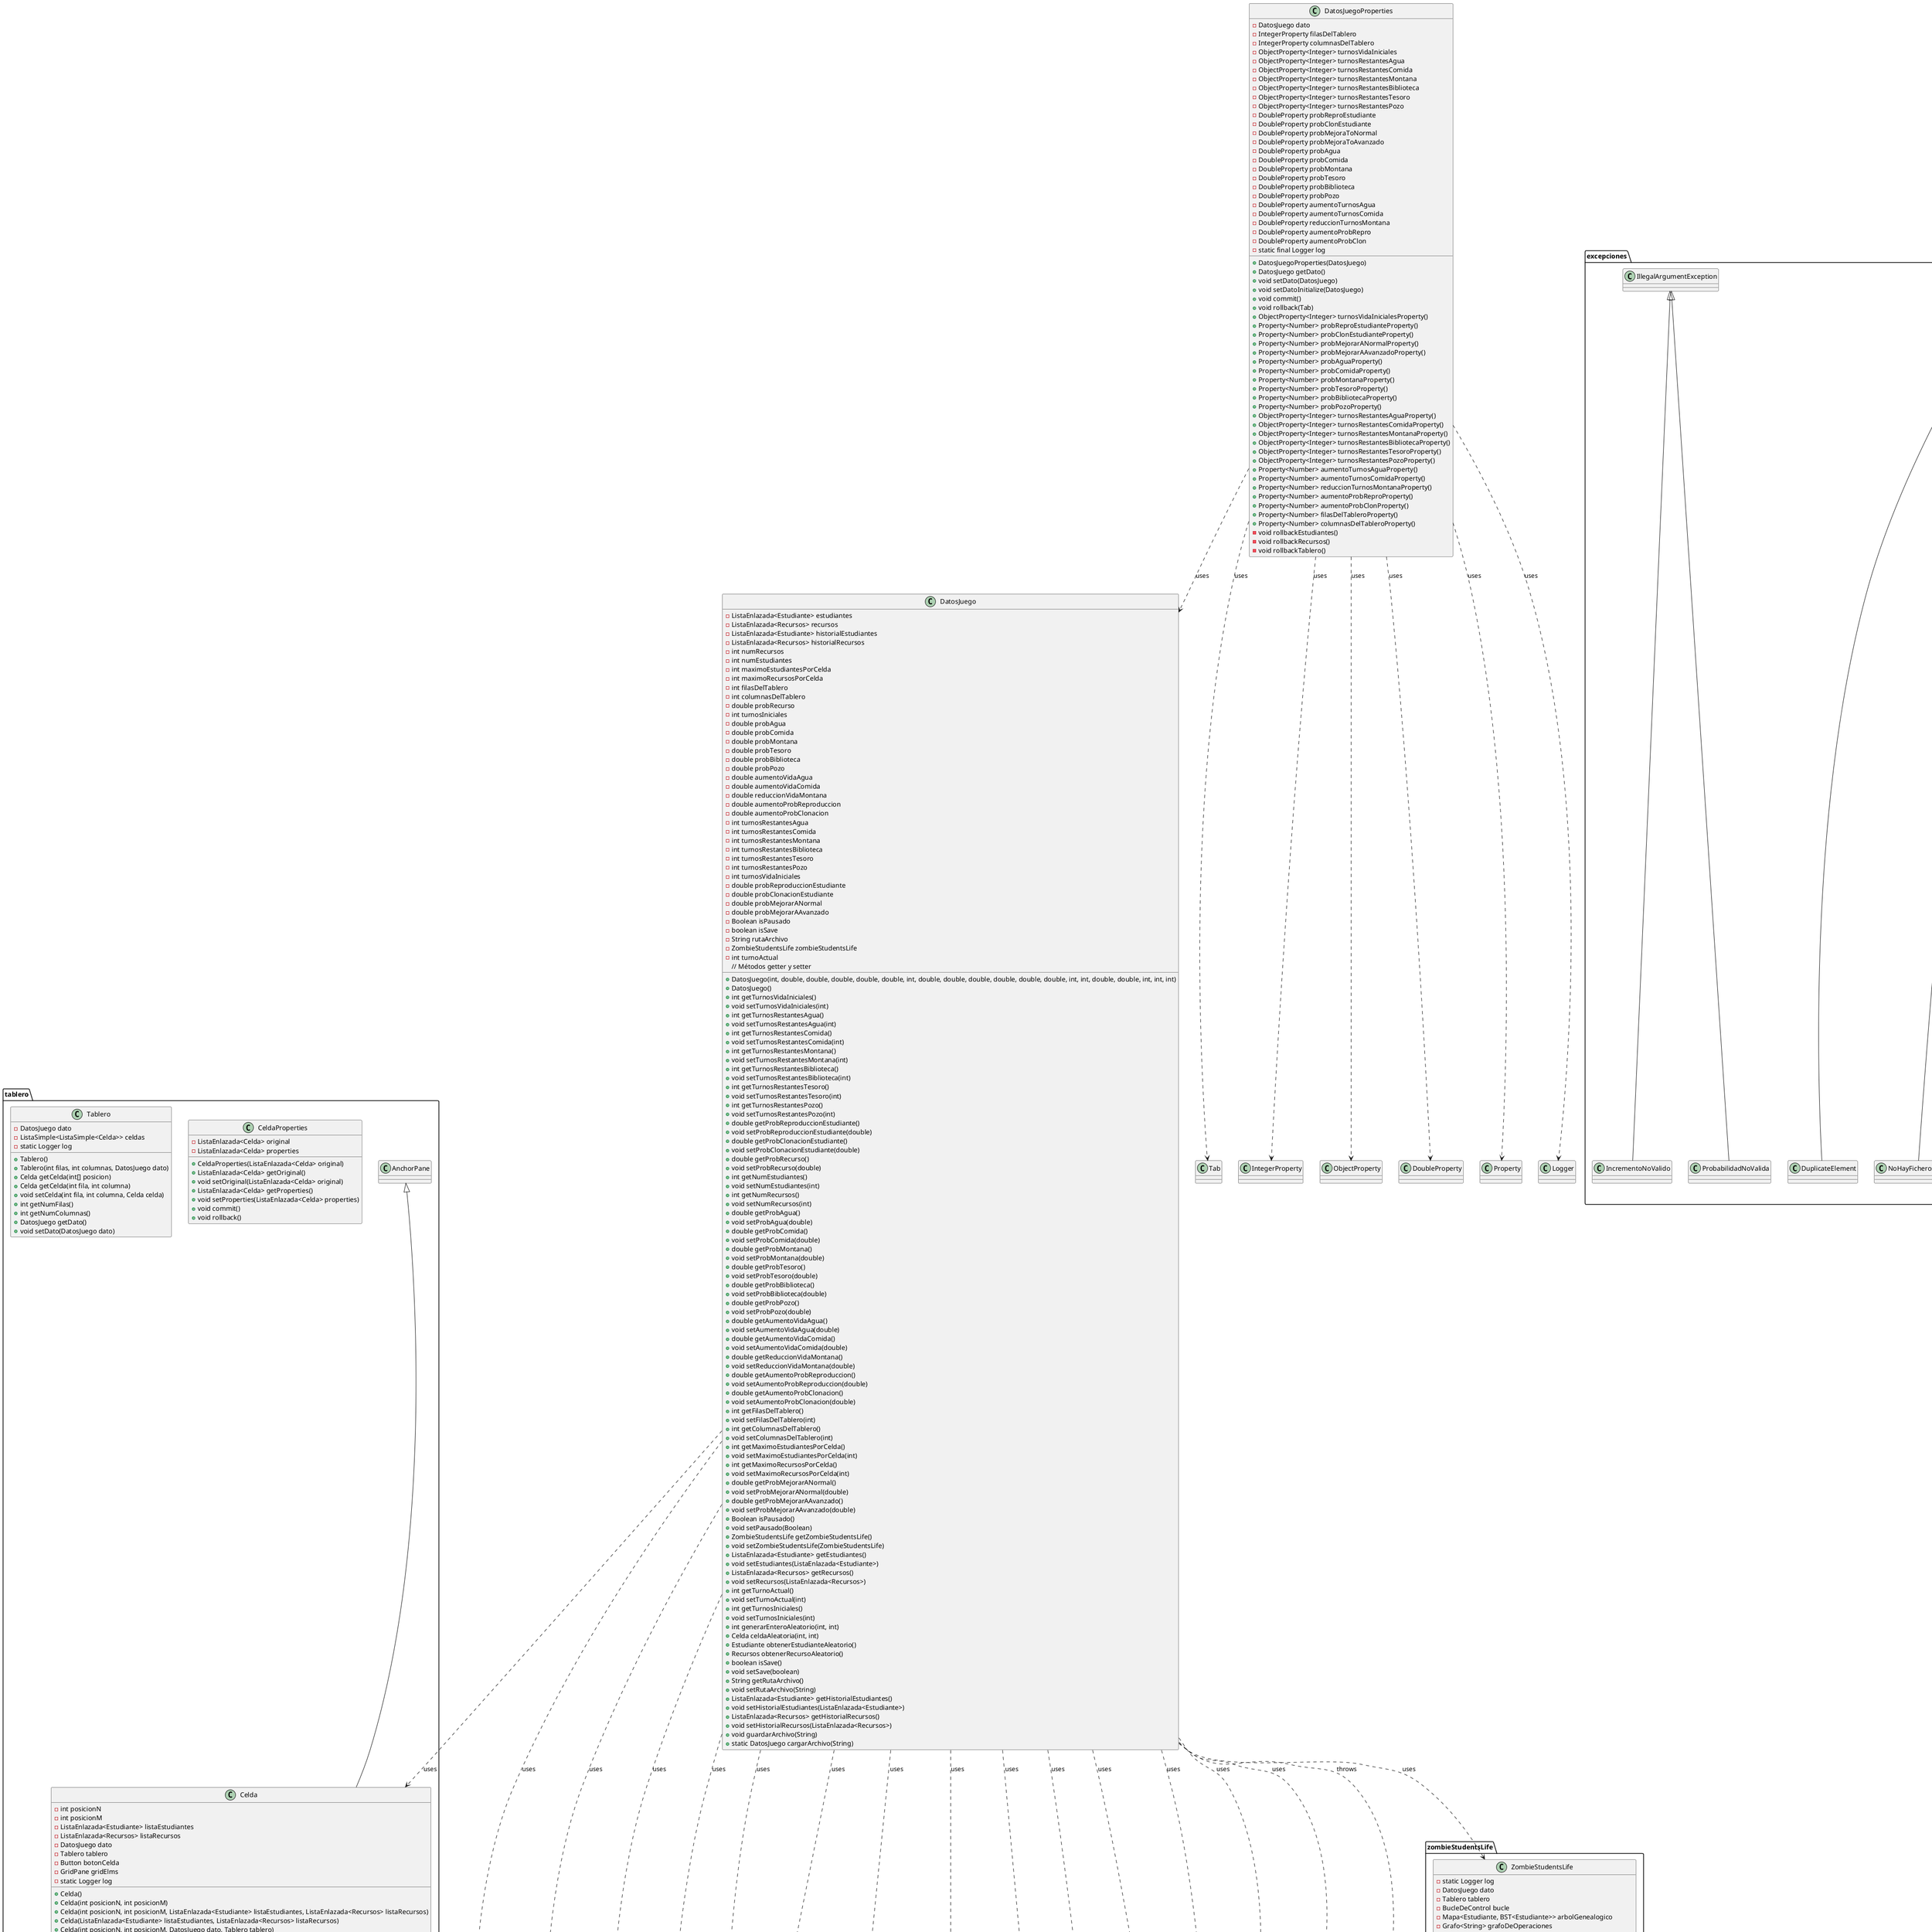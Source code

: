 @startuml
'https://plantuml.com/class-diagram

package excepciones{
    class BalanceExcepcion extends RuntimeException {
    }
    class CaminoNulo extends RuntimeException {
    }
    class ClaseErroneaException extends RuntimeException {
        - static Logger log

        + ClaseErroneaException(String subclase, String superclase)
    }
    class DuplicateElement extends Exception {
    }
    class EstudianteNoExistente extends RuntimeException {
    }
    class IncrementoNoValido extends IllegalArgumentException {
    }
    class NoHayFicherosIniciales extends Exception {
    }
    class NonexistentElement extends Exception {
    }
    class NonValidLink extends Exception {
    }
    class PadresException extends RuntimeException {
    }
    class ProbabilidadNoValida extends IllegalArgumentException {
    }
    class RecursoNoExistente extends RuntimeException {
    }
    class RecursosNoUtilizados extends RuntimeException {
        - Estudiante estudiante

        + RecursosNoUtilizados(Estudiante estudiante)
        + Estudiante getEstudiante()
    }
    class TamañoArrayInvalido extends RuntimeException {
    }
    class VentanaNoEsperada extends RuntimeException {
    }
    class VoidLevel extends Exception {
    }

    class IllegalArgumentException {
    }
    class Exception {
    }
    class RuntimeException {
    }
}

package tablero{
    class Celda extends AnchorPane {
        - int posicionN
        - int posicionM
        - ListaEnlazada<Estudiante> listaEstudiantes
        - ListaEnlazada<Recursos> listaRecursos
        - DatosJuego dato
        - Tablero tablero
        - Button botonCelda
        - GridPane gridElms
        - static Logger log

        + Celda()
        + Celda(int posicionN, int posicionM)
        + Celda(int posicionN, int posicionM, ListaEnlazada<Estudiante> listaEstudiantes, ListaEnlazada<Recursos> listaRecursos)
        + Celda(ListaEnlazada<Estudiante> listaEstudiantes, ListaEnlazada<Recursos> listaRecursos)
        + Celda(int posicionN, int posicionM, DatosJuego dato, Tablero tablero)

        + int getPosicionN()
        + void setPosicionN(int posicionN)
        + int getPosicionM()
        + void setPosicionM(int posicionM)
        + int[] getPosicion()
        + ListaEnlazada<Recursos> getListaRecursos()
        + void setListaRecursos(ListaEnlazada<Recursos> listaRecursos)
        + ListaEnlazada<Estudiante> getListaEstudiantes()
        + void setListaEstudiantes(ListaEnlazada<Estudiante> listaEstudiantes)
        + DatosJuego getDatos()
        + void setDatos(DatosJuego dato)
        + Tablero getTablero()
        + void setTablero(Tablero tablero)
        + Button getBotonCelda()
        + GridPane getGridElms()
        + void agregarEstudiante(Estudiante estudiante, boolean nuevoEstudiante) throws EstudianteNoExistente
        + void agregarRecurso(Recursos recurso, boolean nuevoRecurso) throws RecursoNoExistente
        + void eliminarEstudiante(Estudiante estudiante)
        + void eliminarRecurso(Recursos recurso)
        + void crearCeldaAleatoria(DatosJuego dato)
        + void eliminarEstudianteAleatorio()
        + void eliminarRecursoAleatorio()
        + void restablecerInterfazVisual()
    }
    class CeldaProperties {
        - ListaEnlazada<Celda> original
        - ListaEnlazada<Celda> properties

        + CeldaProperties(ListaEnlazada<Celda> original)
        + ListaEnlazada<Celda> getOriginal()
        + void setOriginal(ListaEnlazada<Celda> original)
        + ListaEnlazada<Celda> getProperties()
        + void setProperties(ListaEnlazada<Celda> properties)
        + void commit()
        + void rollback()
    }
    class Tablero {
        - DatosJuego dato
        - ListaSimple<ListaSimple<Celda>> celdas
        - static Logger log

        + Tablero()
        + Tablero(int filas, int columnas, DatosJuego dato)
        + Celda getCelda(int[] posicion)
        + Celda getCelda(int fila, int columna)
        + void setCelda(int fila, int columna, Celda celda)
        + int getNumFilas()
        + int getNumColumnas()
        + DatosJuego getDato()
        + void setDato(DatosJuego dato)
    }
}

package usuario{
    class Jugador implements Serializable {
        + String nombre
        + String dni
        + String dificultad
        + int puntuacion
        + int partidasJugadas
        + int partidasGanadas
        + int partidasPerdidas
        - ListaSimple<String> dificultades
        - ListaSimple<Integer> puntosPartidas

        + Jugador(String dni)
        + ListaSimple<String> getDificultades()
        + void addDificultad(String dificultad)
        + ListaSimple<Integer> getPuntosPartida()
        + void addPuntos(int puntos)
        + String getNombre()
        + void setNombre(String nombre)
        + String getDni()
        + void setDni(String dni)
        + int getPuntuacion()
        + void addPuntuacion(int puntos)
        + void setPuntuacion(int puntuacion)
        + String getDificultad()
        + void setDificultad(String dificultad)
        + int getPartidasJugadas()
        + void setPartidasJugadas(int partidasJugadas)
        + void addPartidaJugada()
        + void addPartidaGanada()
        + void addPartidaPerdida()
        + int getPartidasGanadas()
        + void setPartidasGanadas(int partidasGanadas)
        + int getPartidasPerdidas()
        + void setPartidasPerdidas(int partidasPerdidas)
    }
}

package zombieStudentsLife{
    class ZombieStudentsLife {
        - static Logger log
        - DatosJuego dato
        - Tablero tablero
        - BucleDeControl bucle
        - Mapa<Estudiante, BST<Estudiante>> arbolGenealogico
        - Grafo<String> grafoDeOperaciones

        + ZombieStudentsLife(DatosJuego dato, boolean selec)
        + ZombieStudentsLife(DatosJuego dato, Tablero tablero)
        + DatosJuego getDato()
        + void setDato(DatosJuego dato)
        + Tablero getTablero()
        + void setTablero(Tablero tablero)
        + BucleDeControl getBucle()
        + void setBucle(BucleDeControl bucle)
        + Mapa<Estudiante, BST<Estudiante>> getArbolGenealogico()
        + Grafo<String> getGrafoDeOperaciones()
        + void start(boolean turno)
        - void addPadres(Nodo<Estudiante> hijo)
        - Mapa<Estudiante, BST<Estudiante>> crearArbolGenealogico()
        - Grafo<String> crearGrafoDeOperaciones()
        + void informacion()
        + void finalizarPartida()
    }
}

class DatosJuego {
    -ListaEnlazada<Estudiante> estudiantes
    -ListaEnlazada<Recursos> recursos
    -ListaEnlazada<Estudiante> historialEstudiantes
    -ListaEnlazada<Recursos> historialRecursos
    -int numRecursos
    -int numEstudiantes
    -int maximoEstudiantesPorCelda
    -int maximoRecursosPorCelda
    -int filasDelTablero
    -int columnasDelTablero
    -double probRecurso
    -int turnosIniciales
    -double probAgua
    -double probComida
    -double probMontana
    -double probTesoro
    -double probBiblioteca
    -double probPozo
    -double aumentoVidaAgua
    -double aumentoVidaComida
    -double reduccionVidaMontana
    -double aumentoProbReproduccion
    -double aumentoProbClonacion
    -int turnosRestantesAgua
    -int turnosRestantesComida
    -int turnosRestantesMontana
    -int turnosRestantesBiblioteca
    -int turnosRestantesTesoro
    -int turnosRestantesPozo
    -int turnosVidaIniciales
    -double probReproduccionEstudiante
    -double probClonacionEstudiante
    -double probMejorarANormal
    -double probMejorarAAvanzado
    -Boolean isPausado
    -boolean isSave
    -String rutaArchivo
    -ZombieStudentsLife zombieStudentsLife
    -int turnoActual
    +DatosJuego(int, double, double, double, double, double, int, double, double, double, double, double, double, int, int, double, double, int, int, int)
    +DatosJuego()
    // Métodos getter y setter
    +int getTurnosVidaIniciales()
    +void setTurnosVidaIniciales(int)
    +int getTurnosRestantesAgua()
    +void setTurnosRestantesAgua(int)
    +int getTurnosRestantesComida()
    +void setTurnosRestantesComida(int)
    +int getTurnosRestantesMontana()
    +void setTurnosRestantesMontana(int)
    +int getTurnosRestantesBiblioteca()
    +void setTurnosRestantesBiblioteca(int)
    +int getTurnosRestantesTesoro()
    +void setTurnosRestantesTesoro(int)
    +int getTurnosRestantesPozo()
    +void setTurnosRestantesPozo(int)
    +double getProbReproduccionEstudiante()
    +void setProbReproduccionEstudiante(double)
    +double getProbClonacionEstudiante()
    +void setProbClonacionEstudiante(double)
    +double getProbRecurso()
    +void setProbRecurso(double)
    +int getNumEstudiantes()
    +void setNumEstudiantes(int)
    +int getNumRecursos()
    +void setNumRecursos(int)
    +double getProbAgua()
    +void setProbAgua(double)
    +double getProbComida()
    +void setProbComida(double)
    +double getProbMontana()
    +void setProbMontana(double)
    +double getProbTesoro()
    +void setProbTesoro(double)
    +double getProbBiblioteca()
    +void setProbBiblioteca(double)
    +double getProbPozo()
    +void setProbPozo(double)
    +double getAumentoVidaAgua()
    +void setAumentoVidaAgua(double)
    +double getAumentoVidaComida()
    +void setAumentoVidaComida(double)
    +double getReduccionVidaMontana()
    +void setReduccionVidaMontana(double)
    +double getAumentoProbReproduccion()
    +void setAumentoProbReproduccion(double)
    +double getAumentoProbClonacion()
    +void setAumentoProbClonacion(double)
    +int getFilasDelTablero()
    +void setFilasDelTablero(int)
    +int getColumnasDelTablero()
    +void setColumnasDelTablero(int)
    +int getMaximoEstudiantesPorCelda()
    +void setMaximoEstudiantesPorCelda(int)
    +int getMaximoRecursosPorCelda()
    +void setMaximoRecursosPorCelda(int)
    +double getProbMejorarANormal()
    +void setProbMejorarANormal(double)
    +double getProbMejorarAAvanzado()
    +void setProbMejorarAAvanzado(double)
    +Boolean isPausado()
    +void setPausado(Boolean)
    +ZombieStudentsLife getZombieStudentsLife()
    +void setZombieStudentsLife(ZombieStudentsLife)
    +ListaEnlazada<Estudiante> getEstudiantes()
    +void setEstudiantes(ListaEnlazada<Estudiante>)
    +ListaEnlazada<Recursos> getRecursos()
    +void setRecursos(ListaEnlazada<Recursos>)
    +int getTurnoActual()
    +void setTurnoActual(int)
    +int getTurnosIniciales()
    +void setTurnosIniciales(int)
    +int generarEnteroAleatorio(int, int)
    +Celda celdaAleatoria(int, int)
    +Estudiante obtenerEstudianteAleatorio()
    +Recursos obtenerRecursoAleatorio()
    +boolean isSave()
    +void setSave(boolean)
    +String getRutaArchivo()
    +void setRutaArchivo(String)
    +ListaEnlazada<Estudiante> getHistorialEstudiantes()
    +void setHistorialEstudiantes(ListaEnlazada<Estudiante>)
    +ListaEnlazada<Recursos> getHistorialRecursos()
    +void setHistorialRecursos(ListaEnlazada<Recursos>)
    +void guardarArchivo(String)
    +static DatosJuego cargarArchivo(String)
}


DatosJuego ..> ListaEnlazada : uses
DatosJuego ..> ElementoLE : uses
DatosJuego ..> Estudiante : uses
DatosJuego ..> Recursos : uses
DatosJuego ..> Cola : uses
DatosJuego ..> GsonRecursos : uses
DatosJuego ..> GsonEstudiante : uses
DatosJuego ..> GsonListaSimple : uses
DatosJuego ..> GsonCola : uses
DatosJuego ..> Celda : uses
DatosJuego ..> ZombieStudentsLife : uses
DatosJuego ..> Gson : uses
DatosJuego ..> GsonBuilder : uses
DatosJuego ..> Random : uses
DatosJuego ..> FileWriter : uses
DatosJuego ..> FileReader : uses
DatosJuego ..> IOException : throws

class DatosJuegoProperties {
    -DatosJuego dato
    -IntegerProperty filasDelTablero
    -IntegerProperty columnasDelTablero
    -ObjectProperty<Integer> turnosVidaIniciales
    -ObjectProperty<Integer> turnosRestantesAgua
    -ObjectProperty<Integer> turnosRestantesComida
    -ObjectProperty<Integer> turnosRestantesMontana
    -ObjectProperty<Integer> turnosRestantesBiblioteca
    -ObjectProperty<Integer> turnosRestantesTesoro
    -ObjectProperty<Integer> turnosRestantesPozo
    -DoubleProperty probReproEstudiante
    -DoubleProperty probClonEstudiante
    -DoubleProperty probMejoraToNormal
    -DoubleProperty probMejoraToAvanzado
    -DoubleProperty probAgua
    -DoubleProperty probComida
    -DoubleProperty probMontana
    -DoubleProperty probTesoro
    -DoubleProperty probBiblioteca
    -DoubleProperty probPozo
    -DoubleProperty aumentoTurnosAgua
    -DoubleProperty aumentoTurnosComida
    -DoubleProperty reduccionTurnosMontana
    -DoubleProperty aumentoProbRepro
    -DoubleProperty aumentoProbClon
    -static final Logger log
    +DatosJuegoProperties(DatosJuego)
    +DatosJuego getDato()
    +void setDato(DatosJuego)
    +void setDatoInitialize(DatosJuego)
    +void commit()
    +void rollback(Tab)
    +ObjectProperty<Integer> turnosVidaInicialesProperty()
    +Property<Number> probReproEstudianteProperty()
    +Property<Number> probClonEstudianteProperty()
    +Property<Number> probMejorarANormalProperty()
    +Property<Number> probMejorarAAvanzadoProperty()
    +Property<Number> probAguaProperty()
    +Property<Number> probComidaProperty()
    +Property<Number> probMontanaProperty()
    +Property<Number> probTesoroProperty()
    +Property<Number> probBibliotecaProperty()
    +Property<Number> probPozoProperty()
    +ObjectProperty<Integer> turnosRestantesAguaProperty()
    +ObjectProperty<Integer> turnosRestantesComidaProperty()
    +ObjectProperty<Integer> turnosRestantesMontanaProperty()
    +ObjectProperty<Integer> turnosRestantesBibliotecaProperty()
    +ObjectProperty<Integer> turnosRestantesTesoroProperty()
    +ObjectProperty<Integer> turnosRestantesPozoProperty()
    +Property<Number> aumentoTurnosAguaProperty()
    +Property<Number> aumentoTurnosComidaProperty()
    +Property<Number> reduccionTurnosMontanaProperty()
    +Property<Number> aumentoProbReproProperty()
    +Property<Number> aumentoProbClonProperty()
    +Property<Number> filasDelTableroProperty()
    +Property<Number> columnasDelTableroProperty()
    -void rollbackEstudiantes()
    -void rollbackRecursos()
    -void rollbackTablero()
}

DatosJuegoProperties ..> DatosJuego : uses
DatosJuegoProperties ..> Tab : uses
DatosJuegoProperties ..> IntegerProperty : uses
DatosJuegoProperties ..> ObjectProperty : uses
DatosJuegoProperties ..> DoubleProperty : uses
DatosJuegoProperties ..> Property : uses
DatosJuegoProperties ..> Logger : uses


@enduml
